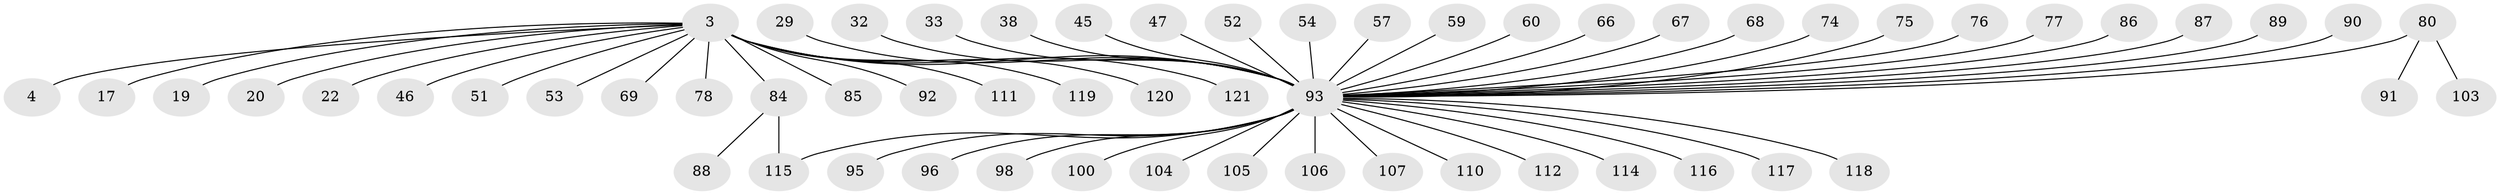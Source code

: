 // original degree distribution, {16: 0.01652892561983471, 17: 0.008264462809917356, 1: 0.6528925619834711, 2: 0.14049586776859505, 13: 0.008264462809917356, 19: 0.008264462809917356, 6: 0.024793388429752067, 4: 0.04132231404958678, 3: 0.06611570247933884, 5: 0.03305785123966942}
// Generated by graph-tools (version 1.1) at 2025/51/03/04/25 21:51:30]
// undirected, 60 vertices, 60 edges
graph export_dot {
graph [start="1"]
  node [color=gray90,style=filled];
  3 [super="+1"];
  4;
  17;
  19;
  20;
  22;
  29;
  32;
  33;
  38 [super="+8"];
  45;
  46 [super="+31"];
  47;
  51;
  52;
  53;
  54;
  57;
  59;
  60;
  66;
  67;
  68;
  69;
  74;
  75;
  76;
  77;
  78 [super="+72"];
  80 [super="+64"];
  84 [super="+48+71"];
  85;
  86;
  87;
  88;
  89;
  90;
  91;
  92;
  93 [super="+39+83+81+15+21"];
  95;
  96 [super="+43+62"];
  98 [super="+34+44"];
  100;
  103;
  104;
  105;
  106 [super="+97"];
  107;
  110;
  111;
  112;
  114;
  115 [super="+50+70+113+101+102"];
  116 [super="+108"];
  117 [super="+99+109"];
  118;
  119;
  120;
  121;
  3 -- 4;
  3 -- 19;
  3 -- 51 [weight=2];
  3 -- 69;
  3 -- 92;
  3 -- 111;
  3 -- 119;
  3 -- 120;
  3 -- 121;
  3 -- 17;
  3 -- 20;
  3 -- 53;
  3 -- 22;
  3 -- 84 [weight=3];
  3 -- 85;
  3 -- 46;
  3 -- 78;
  3 -- 93 [weight=10];
  29 -- 93;
  32 -- 93;
  33 -- 93;
  38 -- 93;
  45 -- 93;
  47 -- 93;
  52 -- 93;
  54 -- 93;
  57 -- 93;
  59 -- 93;
  60 -- 93;
  66 -- 93;
  67 -- 93;
  68 -- 93;
  74 -- 93;
  75 -- 93;
  76 -- 93;
  77 -- 93;
  80 -- 91;
  80 -- 93 [weight=2];
  80 -- 103;
  84 -- 88;
  84 -- 115;
  86 -- 93;
  87 -- 93;
  89 -- 93;
  90 -- 93;
  93 -- 95;
  93 -- 96;
  93 -- 98 [weight=2];
  93 -- 100;
  93 -- 104;
  93 -- 105;
  93 -- 110;
  93 -- 112;
  93 -- 114;
  93 -- 116 [weight=2];
  93 -- 106;
  93 -- 107;
  93 -- 115;
  93 -- 117;
  93 -- 118;
}
